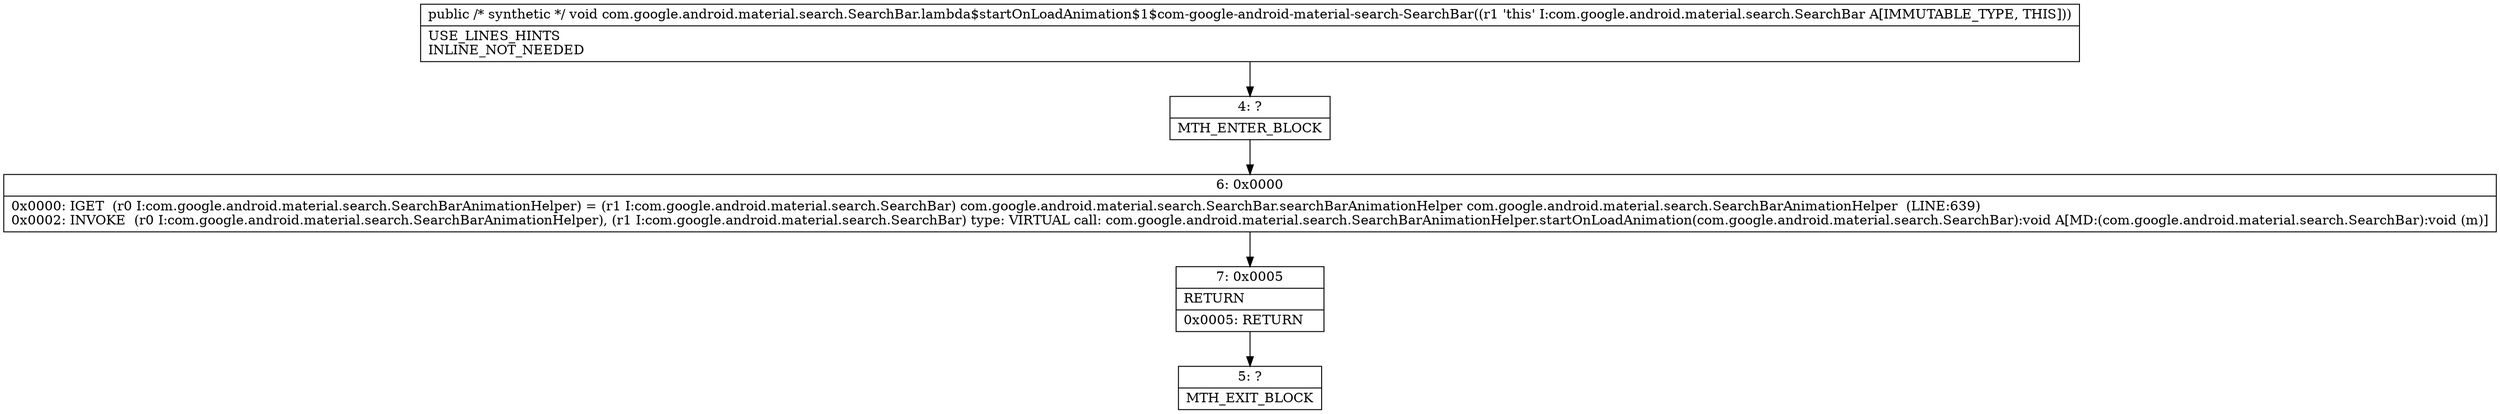 digraph "CFG forcom.google.android.material.search.SearchBar.lambda$startOnLoadAnimation$1$com\-google\-android\-material\-search\-SearchBar()V" {
Node_4 [shape=record,label="{4\:\ ?|MTH_ENTER_BLOCK\l}"];
Node_6 [shape=record,label="{6\:\ 0x0000|0x0000: IGET  (r0 I:com.google.android.material.search.SearchBarAnimationHelper) = (r1 I:com.google.android.material.search.SearchBar) com.google.android.material.search.SearchBar.searchBarAnimationHelper com.google.android.material.search.SearchBarAnimationHelper  (LINE:639)\l0x0002: INVOKE  (r0 I:com.google.android.material.search.SearchBarAnimationHelper), (r1 I:com.google.android.material.search.SearchBar) type: VIRTUAL call: com.google.android.material.search.SearchBarAnimationHelper.startOnLoadAnimation(com.google.android.material.search.SearchBar):void A[MD:(com.google.android.material.search.SearchBar):void (m)]\l}"];
Node_7 [shape=record,label="{7\:\ 0x0005|RETURN\l|0x0005: RETURN   \l}"];
Node_5 [shape=record,label="{5\:\ ?|MTH_EXIT_BLOCK\l}"];
MethodNode[shape=record,label="{public \/* synthetic *\/ void com.google.android.material.search.SearchBar.lambda$startOnLoadAnimation$1$com\-google\-android\-material\-search\-SearchBar((r1 'this' I:com.google.android.material.search.SearchBar A[IMMUTABLE_TYPE, THIS]))  | USE_LINES_HINTS\lINLINE_NOT_NEEDED\l}"];
MethodNode -> Node_4;Node_4 -> Node_6;
Node_6 -> Node_7;
Node_7 -> Node_5;
}

